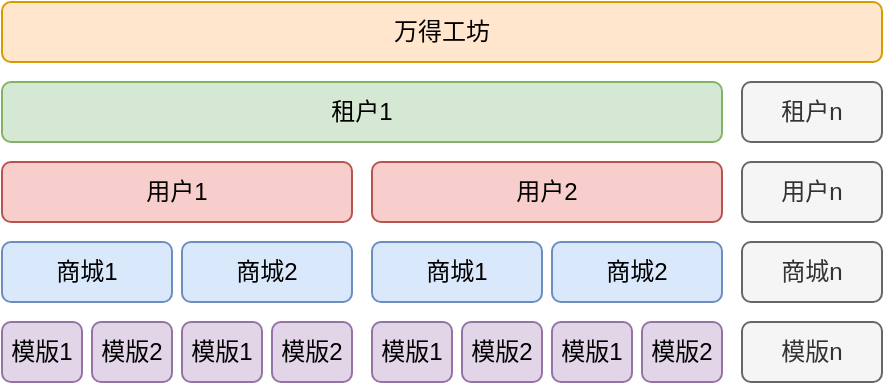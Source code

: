 <mxfile version="22.1.16" type="github">
  <diagram name="Page-1" id="RP75BphAeqUrfk1uYmjC">
    <mxGraphModel dx="1434" dy="820" grid="1" gridSize="10" guides="1" tooltips="1" connect="1" arrows="1" fold="1" page="1" pageScale="1" pageWidth="827" pageHeight="1169" math="0" shadow="0">
      <root>
        <mxCell id="0" />
        <mxCell id="1" parent="0" />
        <mxCell id="knyLBU7OoGd4yJt1n9Tx-1" value="万得工坊" style="rounded=1;whiteSpace=wrap;html=1;fillColor=#ffe6cc;strokeColor=#d79b00;" parent="1" vertex="1">
          <mxGeometry x="200" y="330" width="440" height="30" as="geometry" />
        </mxCell>
        <mxCell id="knyLBU7OoGd4yJt1n9Tx-2" value="租户1" style="rounded=1;whiteSpace=wrap;html=1;fillColor=#d5e8d4;strokeColor=#82b366;" parent="1" vertex="1">
          <mxGeometry x="200" y="370" width="360" height="30" as="geometry" />
        </mxCell>
        <mxCell id="knyLBU7OoGd4yJt1n9Tx-3" value="用户1" style="rounded=1;whiteSpace=wrap;html=1;fillColor=#f8cecc;strokeColor=#b85450;" parent="1" vertex="1">
          <mxGeometry x="200" y="410" width="175" height="30" as="geometry" />
        </mxCell>
        <mxCell id="knyLBU7OoGd4yJt1n9Tx-4" value="商城1" style="rounded=1;whiteSpace=wrap;html=1;fillColor=#dae8fc;strokeColor=#6c8ebf;" parent="1" vertex="1">
          <mxGeometry x="200" y="450" width="85" height="30" as="geometry" />
        </mxCell>
        <mxCell id="knyLBU7OoGd4yJt1n9Tx-5" value="模版1" style="rounded=1;whiteSpace=wrap;html=1;fillColor=#e1d5e7;strokeColor=#9673a6;" parent="1" vertex="1">
          <mxGeometry x="200" y="490" width="40" height="30" as="geometry" />
        </mxCell>
        <mxCell id="knyLBU7OoGd4yJt1n9Tx-6" value="模版1" style="rounded=1;whiteSpace=wrap;html=1;fillColor=#e1d5e7;strokeColor=#9673a6;" parent="1" vertex="1">
          <mxGeometry x="290" y="490" width="40" height="30" as="geometry" />
        </mxCell>
        <mxCell id="knyLBU7OoGd4yJt1n9Tx-7" value="模版2" style="rounded=1;whiteSpace=wrap;html=1;fillColor=#e1d5e7;strokeColor=#9673a6;" parent="1" vertex="1">
          <mxGeometry x="335" y="490" width="40" height="30" as="geometry" />
        </mxCell>
        <mxCell id="knyLBU7OoGd4yJt1n9Tx-8" value="用户2" style="rounded=1;whiteSpace=wrap;html=1;fillColor=#f8cecc;strokeColor=#b85450;" parent="1" vertex="1">
          <mxGeometry x="385" y="410" width="175" height="30" as="geometry" />
        </mxCell>
        <mxCell id="knyLBU7OoGd4yJt1n9Tx-9" value="商城1" style="rounded=1;whiteSpace=wrap;html=1;fillColor=#dae8fc;strokeColor=#6c8ebf;" parent="1" vertex="1">
          <mxGeometry x="385" y="450" width="85" height="30" as="geometry" />
        </mxCell>
        <mxCell id="knyLBU7OoGd4yJt1n9Tx-10" value="模版1" style="rounded=1;whiteSpace=wrap;html=1;fillColor=#e1d5e7;strokeColor=#9673a6;" parent="1" vertex="1">
          <mxGeometry x="385" y="490" width="40" height="30" as="geometry" />
        </mxCell>
        <mxCell id="knyLBU7OoGd4yJt1n9Tx-11" value="模版2" style="rounded=1;whiteSpace=wrap;html=1;fillColor=#e1d5e7;strokeColor=#9673a6;" parent="1" vertex="1">
          <mxGeometry x="430" y="490" width="40" height="30" as="geometry" />
        </mxCell>
        <mxCell id="knyLBU7OoGd4yJt1n9Tx-12" value="模版1" style="rounded=1;whiteSpace=wrap;html=1;fillColor=#e1d5e7;strokeColor=#9673a6;" parent="1" vertex="1">
          <mxGeometry x="475" y="490" width="40" height="30" as="geometry" />
        </mxCell>
        <mxCell id="knyLBU7OoGd4yJt1n9Tx-13" value="模版2" style="rounded=1;whiteSpace=wrap;html=1;fillColor=#e1d5e7;strokeColor=#9673a6;" parent="1" vertex="1">
          <mxGeometry x="520" y="490" width="40" height="30" as="geometry" />
        </mxCell>
        <mxCell id="knyLBU7OoGd4yJt1n9Tx-14" value="商城2" style="rounded=1;whiteSpace=wrap;html=1;fillColor=#dae8fc;strokeColor=#6c8ebf;" parent="1" vertex="1">
          <mxGeometry x="475" y="450" width="85" height="30" as="geometry" />
        </mxCell>
        <mxCell id="knyLBU7OoGd4yJt1n9Tx-15" value="租户n" style="rounded=1;whiteSpace=wrap;html=1;fillColor=#f5f5f5;fontColor=#333333;strokeColor=#666666;" parent="1" vertex="1">
          <mxGeometry x="570" y="370" width="70" height="30" as="geometry" />
        </mxCell>
        <mxCell id="knyLBU7OoGd4yJt1n9Tx-16" value="用户n" style="rounded=1;whiteSpace=wrap;html=1;fillColor=#f5f5f5;fontColor=#333333;strokeColor=#666666;" parent="1" vertex="1">
          <mxGeometry x="570" y="410" width="70" height="30" as="geometry" />
        </mxCell>
        <mxCell id="knyLBU7OoGd4yJt1n9Tx-17" value="商城n" style="rounded=1;whiteSpace=wrap;html=1;fillColor=#f5f5f5;fontColor=#333333;strokeColor=#666666;" parent="1" vertex="1">
          <mxGeometry x="570" y="450" width="70" height="30" as="geometry" />
        </mxCell>
        <mxCell id="knyLBU7OoGd4yJt1n9Tx-18" value="模版n" style="rounded=1;whiteSpace=wrap;html=1;fillColor=#f5f5f5;fontColor=#333333;strokeColor=#666666;" parent="1" vertex="1">
          <mxGeometry x="570" y="490" width="70" height="30" as="geometry" />
        </mxCell>
        <mxCell id="knyLBU7OoGd4yJt1n9Tx-19" value="商城2" style="rounded=1;whiteSpace=wrap;html=1;fillColor=#dae8fc;strokeColor=#6c8ebf;" parent="1" vertex="1">
          <mxGeometry x="290" y="450" width="85" height="30" as="geometry" />
        </mxCell>
        <mxCell id="knyLBU7OoGd4yJt1n9Tx-20" value="模版2" style="rounded=1;whiteSpace=wrap;html=1;fillColor=#e1d5e7;strokeColor=#9673a6;" parent="1" vertex="1">
          <mxGeometry x="245" y="490" width="40" height="30" as="geometry" />
        </mxCell>
      </root>
    </mxGraphModel>
  </diagram>
</mxfile>
